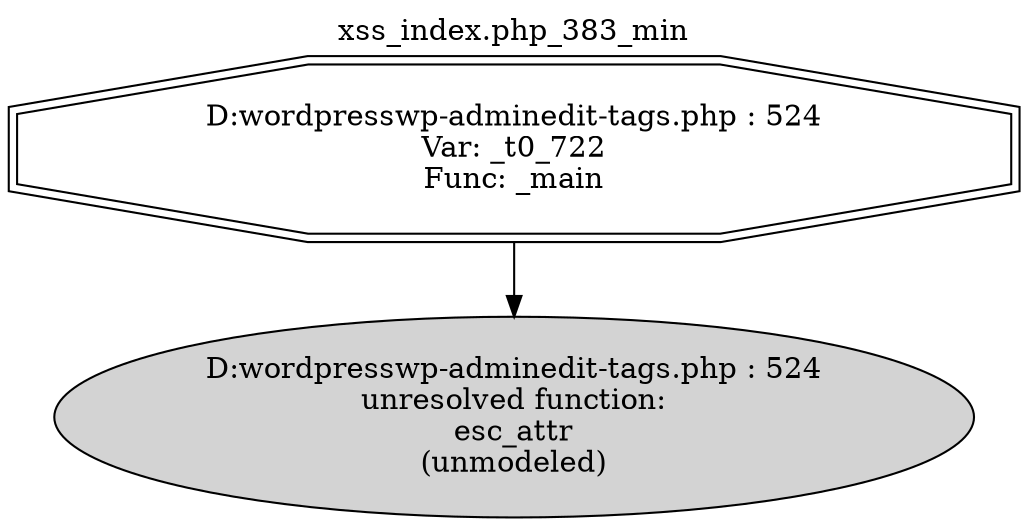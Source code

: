 digraph cfg {
  label="xss_index.php_383_min";
  labelloc=t;
  n1 [shape=doubleoctagon, label="D:\wordpress\wp-admin\edit-tags.php : 524\nVar: _t0_722\nFunc: _main\n"];
  n2 [shape=ellipse, label="D:\wordpress\wp-admin\edit-tags.php : 524\nunresolved function:\nesc_attr\n(unmodeled)\n",style=filled];
  n1 -> n2;
}
